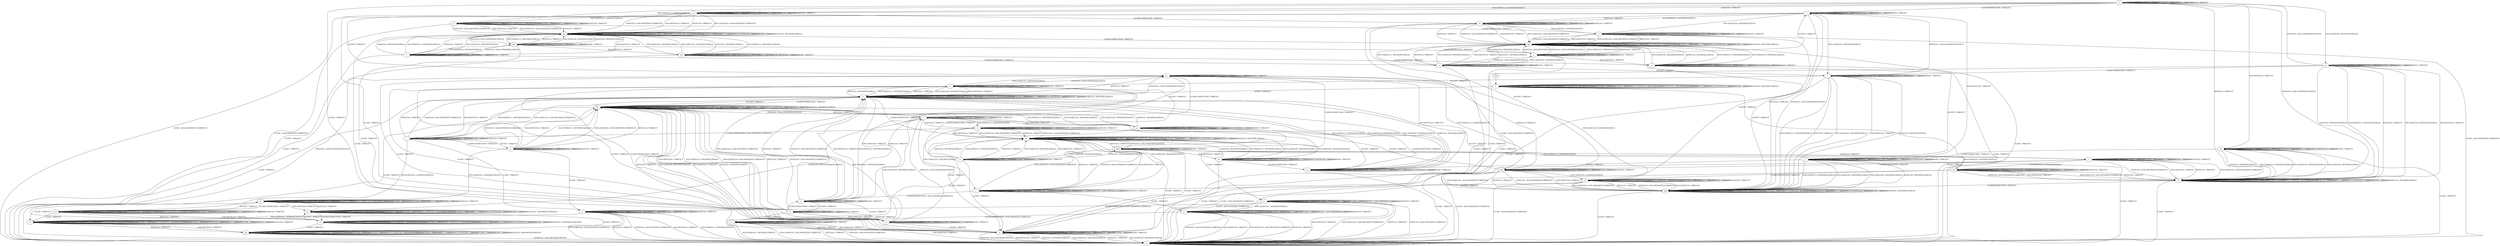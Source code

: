 digraph "" {
	graph ["Incoming time"=0.0003616809844970703,
		"Outgoing time"=0.041207075119018555,
		Output="{'States': 56, 'Transitions': 716, 'Filename': '../results/tcp_preset_100/TCP_FreeBSD_Server-TCP_FreeBSD_Server-4.dot'}",
		Reference="{'States': 56, 'Transitions': 716, 'Filename': '../subjects/tcp/TCP_FreeBSD_Server.dot'}",
		Solver=yices,
		Updated="{'States': 56, 'Transitions': 716, 'Filename': '../subjects/tcp/TCP_FreeBSD_Server.dot'}",
		"f-measure"=1.0,
		precision=1.0,
		recall=1.0
	];
	a -> a	[key=0,
		label="ACCEPT / TIMEOUT"];
	a -> a	[key=1,
		label="LISTEN / TIMEOUT"];
	a -> a	[key=2,
		label="SYN(V,V,0) / TIMEOUT"];
	a -> a	[key=3,
		label="RCV / TIMEOUT"];
	a -> a	[key=4,
		label="SEND / TIMEOUT"];
	a -> i	[key=0,
		label="CLOSECONNECTION / TIMEOUT"];
	a -> p	[key=0,
		label="CLOSE / TIMEOUT"];
	a -> ff	[key=0,
		label="RST(V,V,0) / TIMEOUT"];
	a -> ii	[key=0,
		label="FIN+ACK(V,V,0) / ACK(NEXT,NEXT,0)"];
	a -> jj	[key=0,
		label="ACK+PSH(V,V,1) / ACK(NEXT,NEXT,0)"];
	a -> jj	[key=1,
		label="ACK(V,V,0) / TIMEOUT"];
	a -> kk	[key=0,
		label="ACK+RST(V,V,0) / TIMEOUT"];
	a -> uu	[key=0,
		label="SYN+ACK(V,V,0) / RST(NEXT,ZERO,0)"];
	b -> b	[key=0,
		label="SYN+ACK(V,V,0) / RST(NEXT,ZERO,0)"];
	b -> b	[key=1,
		label="ACCEPT / TIMEOUT"];
	b -> b	[key=2,
		label="LISTEN / TIMEOUT"];
	b -> b	[key=3,
		label="RCV / TIMEOUT"];
	b -> b	[key=4,
		label="SEND / TIMEOUT"];
	b -> p	[key=0,
		label="CLOSE / TIMEOUT"];
	b -> y	[key=0,
		label="CLOSECONNECTION / TIMEOUT"];
	b -> aa	[key=0,
		label="ACK+PSH(V,V,1) / RST(NEXT,ZERO,0)"];
	b -> aa	[key=1,
		label="RST(V,V,0) / TIMEOUT"];
	b -> aa	[key=2,
		label="FIN+ACK(V,V,0) / RST(NEXT,ZERO,0)"];
	b -> aa	[key=3,
		label="ACK+RST(V,V,0) / TIMEOUT"];
	b -> aa	[key=4,
		label="ACK(V,V,0) / RST(NEXT,ZERO,0)"];
	b -> bbb	[key=0,
		label="SYN(V,V,0) / ACK+SYN(FRESH,NEXT,0)"];
	c -> c	[key=0,
		label="CLOSECONNECTION / TIMEOUT"];
	c -> c	[key=1,
		label="ACK+PSH(V,V,1) / RST(ZERO,ZERO,0)"];
	c -> c	[key=2,
		label="SYN+ACK(V,V,0) / RST(ZERO,ZERO,0)"];
	c -> c	[key=3,
		label="RST(V,V,0) / TIMEOUT"];
	c -> c	[key=4,
		label="FIN+ACK(V,V,0) / RST(ZERO,ZERO,0)"];
	c -> c	[key=5,
		label="LISTEN / TIMEOUT"];
	c -> c	[key=6,
		label="RCV / TIMEOUT"];
	c -> c	[key=7,
		label="ACK+RST(V,V,0) / TIMEOUT"];
	c -> c	[key=8,
		label="SEND / TIMEOUT"];
	c -> c	[key=9,
		label="ACK(V,V,0) / RST(ZERO,ZERO,0)"];
	c -> hh	[key=0,
		label="ACCEPT / TIMEOUT"];
	c -> vv	[key=0,
		label="CLOSE / TIMEOUT"];
	c -> yy	[key=0,
		label="SYN(V,V,0) / ACK+SYN(FRESH,NEXT,0)"];
	d -> d	[key=0,
		label="CLOSECONNECTION / TIMEOUT"];
	d -> d	[key=1,
		label="ACCEPT / TIMEOUT"];
	d -> d	[key=2,
		label="LISTEN / TIMEOUT"];
	d -> d	[key=3,
		label="RCV / TIMEOUT"];
	d -> d	[key=4,
		label="CLOSE / TIMEOUT"];
	d -> d	[key=5,
		label="SEND / TIMEOUT"];
	d -> d	[key=6,
		label="ACK(V,V,0) / TIMEOUT"];
	d -> rr	[key=0,
		label="FIN+ACK(V,V,0) / ACK(NEXT,NEXT,0)"];
	d -> vv	[key=0,
		label="ACK+PSH(V,V,1) / RST(NEXT,ZERO,0)"];
	d -> vv	[key=1,
		label="SYN+ACK(V,V,0) / ACK+RST(NEXT,CURRENT,0)"];
	d -> vv	[key=2,
		label="RST(V,V,0) / TIMEOUT"];
	d -> vv	[key=3,
		label="SYN(V,V,0) / ACK+RST(NEXT,CURRENT,0)"];
	d -> vv	[key=4,
		label="ACK+RST(V,V,0) / TIMEOUT"];
	e -> e	[key=0,
		label="CLOSECONNECTION / TIMEOUT"];
	e -> e	[key=1,
		label="ACCEPT / TIMEOUT"];
	e -> e	[key=2,
		label="LISTEN / TIMEOUT"];
	e -> e	[key=3,
		label="RCV / TIMEOUT"];
	e -> e	[key=4,
		label="CLOSE / TIMEOUT"];
	e -> e	[key=5,
		label="SEND / TIMEOUT"];
	e -> p	[key=0,
		label="FIN+ACK(V,V,0) / TIMEOUT"];
	e -> p	[key=1,
		label="ACK(V,V,0) / TIMEOUT"];
	e -> vv	[key=0,
		label="ACK+PSH(V,V,1) / RST(NEXT,ZERO,0)"];
	e -> vv	[key=1,
		label="SYN+ACK(V,V,0) / ACK+RST(NEXT,CURRENT,0)"];
	e -> vv	[key=2,
		label="RST(V,V,0) / TIMEOUT"];
	e -> vv	[key=3,
		label="SYN(V,V,0) / ACK+RST(NEXT,CURRENT,0)"];
	e -> vv	[key=4,
		label="ACK+RST(V,V,0) / TIMEOUT"];
	f -> f	[key=0,
		label="SYN+ACK(V,V,0) / RST(NEXT,ZERO,0)"];
	f -> f	[key=1,
		label="ACCEPT / TIMEOUT"];
	f -> f	[key=2,
		label="LISTEN / TIMEOUT"];
	f -> f	[key=3,
		label="RCV / TIMEOUT"];
	f -> f	[key=4,
		label="SEND / TIMEOUT"];
	f -> o	[key=0,
		label="CLOSECONNECTION / TIMEOUT"];
	f -> p	[key=0,
		label="CLOSE / TIMEOUT"];
	f -> gg	[key=0,
		label="ACK+PSH(V,V,1) / RST(NEXT,ZERO,0)"];
	f -> gg	[key=1,
		label="RST(V,V,0) / TIMEOUT"];
	f -> gg	[key=2,
		label="FIN+ACK(V,V,0) / RST(NEXT,ZERO,0)"];
	f -> gg	[key=3,
		label="ACK+RST(V,V,0) / TIMEOUT"];
	f -> gg	[key=4,
		label="ACK(V,V,0) / RST(NEXT,ZERO,0)"];
	f -> mm	[key=0,
		label="SYN(V,V,0) / ACK+SYN(FRESH,NEXT,0)"];
	g -> g	[key=0,
		label="ACK+PSH(V,V,1) / ACK(NEXT,CURRENT,0)"];
	g -> g	[key=1,
		label="SYN+ACK(V,V,0) / ACK(NEXT,CURRENT,0)"];
	g -> g	[key=2,
		label="ACCEPT / TIMEOUT"];
	g -> g	[key=3,
		label="FIN+ACK(V,V,0) / ACK(NEXT,CURRENT,0)"];
	g -> g	[key=4,
		label="LISTEN / TIMEOUT"];
	g -> g	[key=5,
		label="SYN(V,V,0) / TIMEOUT"];
	g -> g	[key=6,
		label="RCV / TIMEOUT"];
	g -> g	[key=7,
		label="SEND / TIMEOUT"];
	g -> g	[key=8,
		label="ACK(V,V,0) / TIMEOUT"];
	g -> nn	[key=0,
		label="RST(V,V,0) / TIMEOUT"];
	g -> nn	[key=1,
		label="ACK+RST(V,V,0) / TIMEOUT"];
	g -> rr	[key=0,
		label="CLOSE / TIMEOUT"];
	g -> ccc	[key=0,
		label="CLOSECONNECTION / TIMEOUT"];
	h -> h	[key=0,
		label="ACK+PSH(V,V,1) / ACK(NEXT,NEXT,0)"];
	h -> h	[key=1,
		label="ACCEPT / TIMEOUT"];
	h -> h	[key=2,
		label="LISTEN / TIMEOUT"];
	h -> h	[key=3,
		label="RCV / TIMEOUT"];
	h -> h	[key=4,
		label="SEND / ACK+PSH(NEXT,CURRENT,1)"];
	h -> h	[key=5,
		label="ACK(V,V,0) / TIMEOUT"];
	h -> m	[key=0,
		label="CLOSE / TIMEOUT"];
	h -> r	[key=0,
		label="CLOSECONNECTION / ACK+FIN(NEXT,CURRENT,0)"];
	h -> x	[key=0,
		label="FIN+ACK(V,V,0) / ACK(NEXT,NEXT,0)"];
	h -> aa	[key=0,
		label="SYN+ACK(V,V,0) / ACK+RST(NEXT,CURRENT,0)"];
	h -> aa	[key=1,
		label="RST(V,V,0) / TIMEOUT"];
	h -> aa	[key=2,
		label="SYN(V,V,0) / ACK+RST(NEXT,CURRENT,0)"];
	h -> aa	[key=3,
		label="ACK+RST(V,V,0) / TIMEOUT"];
	i -> i	[key=0,
		label="CLOSECONNECTION / TIMEOUT"];
	i -> i	[key=1,
		label="LISTEN / TIMEOUT"];
	i -> i	[key=2,
		label="SYN(V,V,0) / TIMEOUT"];
	i -> i	[key=3,
		label="RCV / TIMEOUT"];
	i -> i	[key=4,
		label="SEND / TIMEOUT"];
	i -> j	[key=0,
		label="ACK+RST(V,V,0) / TIMEOUT"];
	i -> k	[key=0,
		label="FIN+ACK(V,V,0) / ACK(NEXT,NEXT,0)"];
	i -> l	[key=0,
		label="SYN+ACK(V,V,0) / RST(NEXT,ZERO,0)"];
	i -> p	[key=0,
		label="CLOSE / TIMEOUT"];
	i -> oo	[key=0,
		label="ACK+PSH(V,V,1) / ACK(NEXT,NEXT,0)"];
	i -> oo	[key=1,
		label="ACK(V,V,0) / TIMEOUT"];
	i -> yy	[key=0,
		label="ACCEPT / TIMEOUT"];
	i -> aaa	[key=0,
		label="RST(V,V,0) / TIMEOUT"];
	j -> j	[key=0,
		label="CLOSECONNECTION / TIMEOUT"];
	j -> j	[key=1,
		label="RST(V,V,0) / TIMEOUT"];
	j -> j	[key=2,
		label="LISTEN / TIMEOUT"];
	j -> j	[key=3,
		label="SYN(V,V,0) / TIMEOUT"];
	j -> j	[key=4,
		label="RCV / TIMEOUT"];
	j -> j	[key=5,
		label="ACK+RST(V,V,0) / TIMEOUT"];
	j -> j	[key=6,
		label="SEND / TIMEOUT"];
	j -> q	[key=0,
		label="ACCEPT / TIMEOUT"];
	j -> vv	[key=0,
		label="CLOSE / TIMEOUT"];
	j -> aaa	[key=0,
		label="ACK+PSH(V,V,1) / RST(ZERO,ZERO,0)"];
	j -> aaa	[key=1,
		label="SYN+ACK(V,V,0) / RST(ZERO,ZERO,0)"];
	j -> aaa	[key=2,
		label="FIN+ACK(V,V,0) / RST(ZERO,ZERO,0)"];
	j -> aaa	[key=3,
		label="ACK(V,V,0) / RST(ZERO,ZERO,0)"];
	k -> k	[key=0,
		label="CLOSECONNECTION / TIMEOUT"];
	k -> k	[key=1,
		label="ACK+PSH(V,V,1) / ACK(NEXT,NEXT,0)"];
	k -> k	[key=2,
		label="FIN+ACK(V,V,0) / ACK(NEXT,NEXT,0)"];
	k -> k	[key=3,
		label="LISTEN / TIMEOUT"];
	k -> k	[key=4,
		label="RCV / TIMEOUT"];
	k -> k	[key=5,
		label="SEND / TIMEOUT"];
	k -> k	[key=6,
		label="ACK(V,V,0) / TIMEOUT"];
	k -> qq	[key=0,
		label="SYN+ACK(V,V,0) / ACK+RST(NEXT,CURRENT,0)"];
	k -> qq	[key=1,
		label="RST(V,V,0) / TIMEOUT"];
	k -> qq	[key=2,
		label="SYN(V,V,0) / ACK+RST(NEXT,CURRENT,0)"];
	k -> qq	[key=3,
		label="ACK+RST(V,V,0) / TIMEOUT"];
	k -> tt	[key=0,
		label="ACCEPT / TIMEOUT"];
	k -> vv	[key=0,
		label="CLOSE / ACK+RST(NEXT,CURRENT,0)"];
	l -> i	[key=0,
		label="SYN(V,V,0) / ACK+SYN(FRESH,NEXT,0)"];
	l -> l	[key=0,
		label="CLOSECONNECTION / TIMEOUT"];
	l -> l	[key=1,
		label="SYN+ACK(V,V,0) / RST(NEXT,ZERO,0)"];
	l -> l	[key=2,
		label="LISTEN / TIMEOUT"];
	l -> l	[key=3,
		label="RCV / TIMEOUT"];
	l -> l	[key=4,
		label="SEND / TIMEOUT"];
	l -> p	[key=0,
		label="CLOSE / TIMEOUT"];
	l -> y	[key=0,
		label="ACCEPT / TIMEOUT"];
	l -> aaa	[key=0,
		label="ACK+PSH(V,V,1) / RST(NEXT,ZERO,0)"];
	l -> aaa	[key=1,
		label="RST(V,V,0) / TIMEOUT"];
	l -> aaa	[key=2,
		label="FIN+ACK(V,V,0) / RST(NEXT,ZERO,0)"];
	l -> aaa	[key=3,
		label="ACK+RST(V,V,0) / TIMEOUT"];
	l -> aaa	[key=4,
		label="ACK(V,V,0) / RST(NEXT,ZERO,0)"];
	m -> d	[key=0,
		label="CLOSECONNECTION / ACK+FIN(NEXT,CURRENT,0)"];
	m -> m	[key=0,
		label="ACK+PSH(V,V,1) / ACK(NEXT,NEXT,0)"];
	m -> m	[key=1,
		label="ACCEPT / TIMEOUT"];
	m -> m	[key=2,
		label="LISTEN / TIMEOUT"];
	m -> m	[key=3,
		label="RCV / TIMEOUT"];
	m -> m	[key=4,
		label="CLOSE / TIMEOUT"];
	m -> m	[key=5,
		label="SEND / ACK+PSH(NEXT,CURRENT,1)"];
	m -> m	[key=6,
		label="ACK(V,V,0) / TIMEOUT"];
	m -> w	[key=0,
		label="FIN+ACK(V,V,0) / ACK(NEXT,NEXT,0)"];
	m -> vv	[key=0,
		label="SYN+ACK(V,V,0) / ACK+RST(NEXT,CURRENT,0)"];
	m -> vv	[key=1,
		label="RST(V,V,0) / TIMEOUT"];
	m -> vv	[key=2,
		label="SYN(V,V,0) / ACK+RST(NEXT,CURRENT,0)"];
	m -> vv	[key=3,
		label="ACK+RST(V,V,0) / TIMEOUT"];
	n -> c	[key=0,
		label="ACK+PSH(V,V,1) / RST(NEXT,ZERO,0)"];
	n -> c	[key=1,
		label="SYN+ACK(V,V,0) / ACK+RST(NEXT,CURRENT,0)"];
	n -> c	[key=2,
		label="RST(V,V,0) / TIMEOUT"];
	n -> c	[key=3,
		label="SYN(V,V,0) / ACK+RST(NEXT,CURRENT,0)"];
	n -> c	[key=4,
		label="ACK+RST(V,V,0) / TIMEOUT"];
	n -> e	[key=0,
		label="CLOSE / TIMEOUT"];
	n -> n	[key=0,
		label="CLOSECONNECTION / TIMEOUT"];
	n -> n	[key=1,
		label="LISTEN / TIMEOUT"];
	n -> n	[key=2,
		label="RCV / TIMEOUT"];
	n -> n	[key=3,
		label="SEND / TIMEOUT"];
	n -> y	[key=0,
		label="FIN+ACK(V,V,0) / TIMEOUT"];
	n -> y	[key=1,
		label="ACK(V,V,0) / TIMEOUT"];
	n -> xx	[key=0,
		label="ACCEPT / TIMEOUT"];
	o -> l	[key=0,
		label="ACCEPT / TIMEOUT"];
	o -> o	[key=0,
		label="CLOSECONNECTION / TIMEOUT"];
	o -> o	[key=1,
		label="SYN+ACK(V,V,0) / RST(NEXT,ZERO,0)"];
	o -> o	[key=2,
		label="LISTEN / TIMEOUT"];
	o -> o	[key=3,
		label="RCV / TIMEOUT"];
	o -> o	[key=4,
		label="SEND / TIMEOUT"];
	o -> p	[key=0,
		label="CLOSE / TIMEOUT"];
	o -> s	[key=0,
		label="SYN(V,V,0) / ACK+SYN(FRESH,NEXT,0)"];
	o -> qq	[key=0,
		label="ACK+PSH(V,V,1) / RST(NEXT,ZERO,0)"];
	o -> qq	[key=1,
		label="RST(V,V,0) / TIMEOUT"];
	o -> qq	[key=2,
		label="FIN+ACK(V,V,0) / RST(NEXT,ZERO,0)"];
	o -> qq	[key=3,
		label="ACK+RST(V,V,0) / TIMEOUT"];
	o -> qq	[key=4,
		label="ACK(V,V,0) / RST(NEXT,ZERO,0)"];
	p -> p	[key=0,
		label="CLOSECONNECTION / TIMEOUT"];
	p -> p	[key=1,
		label="SYN+ACK(V,V,0) / RST(NEXT,ZERO,0)"];
	p -> p	[key=2,
		label="ACCEPT / TIMEOUT"];
	p -> p	[key=3,
		label="LISTEN / TIMEOUT"];
	p -> p	[key=4,
		label="RCV / TIMEOUT"];
	p -> p	[key=5,
		label="CLOSE / TIMEOUT"];
	p -> p	[key=6,
		label="SEND / TIMEOUT"];
	p -> vv	[key=0,
		label="ACK+PSH(V,V,1) / RST(NEXT,ZERO,0)"];
	p -> vv	[key=1,
		label="RST(V,V,0) / TIMEOUT"];
	p -> vv	[key=2,
		label="FIN+ACK(V,V,0) / RST(NEXT,ZERO,0)"];
	p -> vv	[key=3,
		label="SYN(V,V,0) / ACK+RST(ZERO,NEXT,0)"];
	p -> vv	[key=4,
		label="ACK+RST(V,V,0) / TIMEOUT"];
	p -> vv	[key=5,
		label="ACK(V,V,0) / RST(NEXT,ZERO,0)"];
	q -> c	[key=0,
		label="ACK+PSH(V,V,1) / RST(ZERO,ZERO,0)"];
	q -> c	[key=1,
		label="SYN+ACK(V,V,0) / RST(ZERO,ZERO,0)"];
	q -> c	[key=2,
		label="FIN+ACK(V,V,0) / RST(ZERO,ZERO,0)"];
	q -> c	[key=3,
		label="ACK(V,V,0) / RST(ZERO,ZERO,0)"];
	q -> q	[key=0,
		label="CLOSECONNECTION / TIMEOUT"];
	q -> q	[key=1,
		label="RST(V,V,0) / TIMEOUT"];
	q -> q	[key=2,
		label="LISTEN / TIMEOUT"];
	q -> q	[key=3,
		label="SYN(V,V,0) / TIMEOUT"];
	q -> q	[key=4,
		label="RCV / TIMEOUT"];
	q -> q	[key=5,
		label="ACK+RST(V,V,0) / TIMEOUT"];
	q -> q	[key=6,
		label="SEND / TIMEOUT"];
	q -> vv	[key=0,
		label="CLOSE / TIMEOUT"];
	q -> zz	[key=0,
		label="ACCEPT / TIMEOUT"];
	r -> c	[key=0,
		label="ACK+PSH(V,V,1) / RST(NEXT,ZERO,0)"];
	r -> c	[key=1,
		label="SYN+ACK(V,V,0) / ACK+RST(NEXT,CURRENT,0)"];
	r -> c	[key=2,
		label="RST(V,V,0) / TIMEOUT"];
	r -> c	[key=3,
		label="SYN(V,V,0) / ACK+RST(NEXT,CURRENT,0)"];
	r -> c	[key=4,
		label="ACK+RST(V,V,0) / TIMEOUT"];
	r -> d	[key=0,
		label="CLOSE / TIMEOUT"];
	r -> r	[key=0,
		label="CLOSECONNECTION / TIMEOUT"];
	r -> r	[key=1,
		label="LISTEN / TIMEOUT"];
	r -> r	[key=2,
		label="RCV / TIMEOUT"];
	r -> r	[key=3,
		label="SEND / TIMEOUT"];
	r -> r	[key=4,
		label="ACK(V,V,0) / TIMEOUT"];
	r -> ss	[key=0,
		label="ACCEPT / TIMEOUT"];
	r -> ccc	[key=0,
		label="FIN+ACK(V,V,0) / ACK(NEXT,NEXT,0)"];
	s -> i	[key=0,
		label="ACCEPT / TIMEOUT"];
	s -> o	[key=0,
		label="SYN+ACK(V,V,0) / RST(NEXT,ZERO,0)"];
	s -> p	[key=0,
		label="CLOSE / TIMEOUT"];
	s -> s	[key=0,
		label="CLOSECONNECTION / TIMEOUT"];
	s -> s	[key=1,
		label="LISTEN / TIMEOUT"];
	s -> s	[key=2,
		label="SYN(V,V,0) / TIMEOUT"];
	s -> s	[key=3,
		label="RCV / TIMEOUT"];
	s -> s	[key=4,
		label="SEND / TIMEOUT"];
	s -> u	[key=0,
		label="ACK+RST(V,V,0) / TIMEOUT"];
	s -> qq	[key=0,
		label="ACK+PSH(V,V,1) / RST(NEXT,ZERO,0)"];
	s -> qq	[key=1,
		label="RST(V,V,0) / TIMEOUT"];
	s -> qq	[key=2,
		label="FIN+ACK(V,V,0) / RST(NEXT,ZERO,0)"];
	s -> qq	[key=3,
		label="ACK(V,V,0) / RST(NEXT,ZERO,0)"];
	t -> c	[key=0,
		label="LISTEN / TIMEOUT"];
	t -> t	[key=0,
		label="CLOSECONNECTION / TIMEOUT"];
	t -> t	[key=1,
		label="ACK+PSH(V,V,1) / RST(ZERO,ZERO,0)"];
	t -> t	[key=2,
		label="SYN+ACK(V,V,0) / RST(ZERO,ZERO,0)"];
	t -> t	[key=3,
		label="RST(V,V,0) / TIMEOUT"];
	t -> t	[key=4,
		label="ACCEPT / TIMEOUT"];
	t -> t	[key=5,
		label="FIN+ACK(V,V,0) / RST(ZERO,ZERO,0)"];
	t -> t	[key=6,
		label="SYN(V,V,0) / ACK+RST(ZERO,NEXT,0)"];
	t -> t	[key=7,
		label="RCV / TIMEOUT"];
	t -> t	[key=8,
		label="ACK+RST(V,V,0) / TIMEOUT"];
	t -> t	[key=9,
		label="SEND / TIMEOUT"];
	t -> t	[key=10,
		label="ACK(V,V,0) / RST(ZERO,ZERO,0)"];
	t -> vv	[key=0,
		label="CLOSE / TIMEOUT"];
	u -> j	[key=0,
		label="ACCEPT / TIMEOUT"];
	u -> u	[key=0,
		label="CLOSECONNECTION / TIMEOUT"];
	u -> u	[key=1,
		label="RST(V,V,0) / TIMEOUT"];
	u -> u	[key=2,
		label="LISTEN / TIMEOUT"];
	u -> u	[key=3,
		label="SYN(V,V,0) / TIMEOUT"];
	u -> u	[key=4,
		label="RCV / TIMEOUT"];
	u -> u	[key=5,
		label="ACK+RST(V,V,0) / TIMEOUT"];
	u -> u	[key=6,
		label="SEND / TIMEOUT"];
	u -> qq	[key=0,
		label="ACK+PSH(V,V,1) / RST(ZERO,ZERO,0)"];
	u -> qq	[key=1,
		label="SYN+ACK(V,V,0) / RST(ZERO,ZERO,0)"];
	u -> qq	[key=2,
		label="FIN+ACK(V,V,0) / RST(ZERO,ZERO,0)"];
	u -> qq	[key=3,
		label="ACK(V,V,0) / RST(ZERO,ZERO,0)"];
	u -> vv	[key=0,
		label="CLOSE / TIMEOUT"];
	v -> v	[key=0,
		label="ACK+PSH(V,V,1) / ACK(NEXT,NEXT,0)"];
	v -> v	[key=1,
		label="ACCEPT / TIMEOUT"];
	v -> v	[key=2,
		label="LISTEN / TIMEOUT"];
	v -> v	[key=3,
		label="RCV / TIMEOUT"];
	v -> v	[key=4,
		label="SEND / TIMEOUT"];
	v -> v	[key=5,
		label="ACK(V,V,0) / TIMEOUT"];
	v -> bb	[key=0,
		label="CLOSECONNECTION / TIMEOUT"];
	v -> dd	[key=0,
		label="FIN+ACK(V,V,0) / ACK(NEXT,NEXT,0)"];
	v -> ff	[key=0,
		label="SYN+ACK(V,V,0) / ACK+RST(NEXT,CURRENT,0)"];
	v -> ff	[key=1,
		label="RST(V,V,0) / TIMEOUT"];
	v -> ff	[key=2,
		label="SYN(V,V,0) / ACK+RST(NEXT,CURRENT,0)"];
	v -> ff	[key=3,
		label="ACK+RST(V,V,0) / TIMEOUT"];
	v -> vv	[key=0,
		label="CLOSE / ACK+RST(NEXT,CURRENT,0)"];
	w -> e	[key=0,
		label="CLOSECONNECTION / ACK+FIN(NEXT,CURRENT,0)"];
	w -> w	[key=0,
		label="ACK+PSH(V,V,1) / ACK(NEXT,NEXT,0)"];
	w -> w	[key=1,
		label="ACCEPT / TIMEOUT"];
	w -> w	[key=2,
		label="FIN+ACK(V,V,0) / ACK(NEXT,NEXT,0)"];
	w -> w	[key=3,
		label="LISTEN / TIMEOUT"];
	w -> w	[key=4,
		label="RCV / TIMEOUT"];
	w -> w	[key=5,
		label="CLOSE / TIMEOUT"];
	w -> w	[key=6,
		label="SEND / ACK+PSH(NEXT,CURRENT,1)"];
	w -> w	[key=7,
		label="ACK(V,V,0) / TIMEOUT"];
	w -> vv	[key=0,
		label="SYN+ACK(V,V,0) / ACK+RST(NEXT,CURRENT,0)"];
	w -> vv	[key=1,
		label="RST(V,V,0) / TIMEOUT"];
	w -> vv	[key=2,
		label="SYN(V,V,0) / ACK+RST(NEXT,CURRENT,0)"];
	w -> vv	[key=3,
		label="ACK+RST(V,V,0) / TIMEOUT"];
	x -> n	[key=0,
		label="CLOSECONNECTION / ACK+FIN(NEXT,CURRENT,0)"];
	x -> w	[key=0,
		label="CLOSE / TIMEOUT"];
	x -> x	[key=0,
		label="ACK+PSH(V,V,1) / ACK(NEXT,NEXT,0)"];
	x -> x	[key=1,
		label="ACCEPT / TIMEOUT"];
	x -> x	[key=2,
		label="FIN+ACK(V,V,0) / ACK(NEXT,NEXT,0)"];
	x -> x	[key=3,
		label="LISTEN / TIMEOUT"];
	x -> x	[key=4,
		label="RCV / TIMEOUT"];
	x -> x	[key=5,
		label="SEND / ACK+PSH(NEXT,CURRENT,1)"];
	x -> x	[key=6,
		label="ACK(V,V,0) / TIMEOUT"];
	x -> aa	[key=0,
		label="SYN+ACK(V,V,0) / ACK+RST(NEXT,CURRENT,0)"];
	x -> aa	[key=1,
		label="RST(V,V,0) / TIMEOUT"];
	x -> aa	[key=2,
		label="SYN(V,V,0) / ACK+RST(NEXT,CURRENT,0)"];
	x -> aa	[key=3,
		label="ACK+RST(V,V,0) / TIMEOUT"];
	y -> c	[key=0,
		label="ACK+PSH(V,V,1) / RST(NEXT,ZERO,0)"];
	y -> c	[key=1,
		label="RST(V,V,0) / TIMEOUT"];
	y -> c	[key=2,
		label="FIN+ACK(V,V,0) / RST(NEXT,ZERO,0)"];
	y -> c	[key=3,
		label="ACK+RST(V,V,0) / TIMEOUT"];
	y -> c	[key=4,
		label="ACK(V,V,0) / RST(NEXT,ZERO,0)"];
	y -> p	[key=0,
		label="CLOSE / TIMEOUT"];
	y -> y	[key=0,
		label="CLOSECONNECTION / TIMEOUT"];
	y -> y	[key=1,
		label="SYN+ACK(V,V,0) / RST(NEXT,ZERO,0)"];
	y -> y	[key=2,
		label="LISTEN / TIMEOUT"];
	y -> y	[key=3,
		label="RCV / TIMEOUT"];
	y -> y	[key=4,
		label="SEND / TIMEOUT"];
	y -> cc	[key=0,
		label="ACCEPT / TIMEOUT"];
	y -> yy	[key=0,
		label="SYN(V,V,0) / ACK+SYN(FRESH,NEXT,0)"];
	z -> h	[key=0,
		label="ACK+PSH(V,V,1) / ACK(NEXT,NEXT,0)"];
	z -> h	[key=1,
		label="ACK(V,V,0) / TIMEOUT"];
	z -> p	[key=0,
		label="CLOSE / TIMEOUT"];
	z -> x	[key=0,
		label="FIN+ACK(V,V,0) / ACK(NEXT,NEXT,0)"];
	z -> z	[key=0,
		label="ACCEPT / TIMEOUT"];
	z -> z	[key=1,
		label="LISTEN / TIMEOUT"];
	z -> z	[key=2,
		label="SYN(V,V,0) / TIMEOUT"];
	z -> z	[key=3,
		label="RCV / TIMEOUT"];
	z -> z	[key=4,
		label="SEND / TIMEOUT"];
	z -> cc	[key=0,
		label="SYN+ACK(V,V,0) / RST(NEXT,ZERO,0)"];
	z -> hh	[key=0,
		label="RST(V,V,0) / TIMEOUT"];
	z -> yy	[key=0,
		label="CLOSECONNECTION / TIMEOUT"];
	z -> zz	[key=0,
		label="ACK+RST(V,V,0) / TIMEOUT"];
	aa -> c	[key=0,
		label="CLOSECONNECTION / TIMEOUT"];
	aa -> aa	[key=0,
		label="ACK+PSH(V,V,1) / RST(ZERO,ZERO,0)"];
	aa -> aa	[key=1,
		label="SYN+ACK(V,V,0) / RST(ZERO,ZERO,0)"];
	aa -> aa	[key=2,
		label="RST(V,V,0) / TIMEOUT"];
	aa -> aa	[key=3,
		label="ACCEPT / TIMEOUT"];
	aa -> aa	[key=4,
		label="FIN+ACK(V,V,0) / RST(ZERO,ZERO,0)"];
	aa -> aa	[key=5,
		label="LISTEN / TIMEOUT"];
	aa -> aa	[key=6,
		label="RCV / TIMEOUT"];
	aa -> aa	[key=7,
		label="ACK+RST(V,V,0) / TIMEOUT"];
	aa -> aa	[key=8,
		label="SEND / TIMEOUT"];
	aa -> aa	[key=9,
		label="ACK(V,V,0) / RST(ZERO,ZERO,0)"];
	aa -> vv	[key=0,
		label="CLOSE / TIMEOUT"];
	aa -> bbb	[key=0,
		label="SYN(V,V,0) / ACK+SYN(FRESH,NEXT,0)"];
	bb -> h	[key=0,
		label="ACCEPT / TIMEOUT"];
	bb -> bb	[key=0,
		label="CLOSECONNECTION / TIMEOUT"];
	bb -> bb	[key=1,
		label="ACK+PSH(V,V,1) / ACK(NEXT,NEXT,0)"];
	bb -> bb	[key=2,
		label="LISTEN / TIMEOUT"];
	bb -> bb	[key=3,
		label="RCV / TIMEOUT"];
	bb -> bb	[key=4,
		label="SEND / TIMEOUT"];
	bb -> bb	[key=5,
		label="ACK(V,V,0) / TIMEOUT"];
	bb -> tt	[key=0,
		label="FIN+ACK(V,V,0) / ACK(NEXT,NEXT,0)"];
	bb -> vv	[key=0,
		label="CLOSE / ACK+RST(NEXT,CURRENT,0)"];
	bb -> aaa	[key=0,
		label="SYN+ACK(V,V,0) / ACK+RST(NEXT,CURRENT,0)"];
	bb -> aaa	[key=1,
		label="RST(V,V,0) / TIMEOUT"];
	bb -> aaa	[key=2,
		label="SYN(V,V,0) / ACK+RST(NEXT,CURRENT,0)"];
	bb -> aaa	[key=3,
		label="ACK+RST(V,V,0) / TIMEOUT"];
	cc -> p	[key=0,
		label="CLOSE / TIMEOUT"];
	cc -> y	[key=0,
		label="CLOSECONNECTION / TIMEOUT"];
	cc -> z	[key=0,
		label="SYN(V,V,0) / ACK+SYN(FRESH,NEXT,0)"];
	cc -> cc	[key=0,
		label="SYN+ACK(V,V,0) / RST(NEXT,ZERO,0)"];
	cc -> cc	[key=1,
		label="ACCEPT / TIMEOUT"];
	cc -> cc	[key=2,
		label="LISTEN / TIMEOUT"];
	cc -> cc	[key=3,
		label="RCV / TIMEOUT"];
	cc -> cc	[key=4,
		label="SEND / TIMEOUT"];
	cc -> hh	[key=0,
		label="ACK+PSH(V,V,1) / RST(NEXT,ZERO,0)"];
	cc -> hh	[key=1,
		label="RST(V,V,0) / TIMEOUT"];
	cc -> hh	[key=2,
		label="FIN+ACK(V,V,0) / RST(NEXT,ZERO,0)"];
	cc -> hh	[key=3,
		label="ACK+RST(V,V,0) / TIMEOUT"];
	cc -> hh	[key=4,
		label="ACK(V,V,0) / RST(NEXT,ZERO,0)"];
	dd -> dd	[key=0,
		label="ACK+PSH(V,V,1) / ACK(NEXT,NEXT,0)"];
	dd -> dd	[key=1,
		label="ACCEPT / TIMEOUT"];
	dd -> dd	[key=2,
		label="FIN+ACK(V,V,0) / ACK(NEXT,NEXT,0)"];
	dd -> dd	[key=3,
		label="LISTEN / TIMEOUT"];
	dd -> dd	[key=4,
		label="RCV / TIMEOUT"];
	dd -> dd	[key=5,
		label="SEND / TIMEOUT"];
	dd -> dd	[key=6,
		label="ACK(V,V,0) / TIMEOUT"];
	dd -> ff	[key=0,
		label="SYN+ACK(V,V,0) / ACK+RST(NEXT,CURRENT,0)"];
	dd -> ff	[key=1,
		label="RST(V,V,0) / TIMEOUT"];
	dd -> ff	[key=2,
		label="SYN(V,V,0) / ACK+RST(NEXT,CURRENT,0)"];
	dd -> ff	[key=3,
		label="ACK+RST(V,V,0) / TIMEOUT"];
	dd -> tt	[key=0,
		label="CLOSECONNECTION / TIMEOUT"];
	dd -> vv	[key=0,
		label="CLOSE / ACK+RST(NEXT,CURRENT,0)"];
	ee -> q	[key=0,
		label="CLOSECONNECTION / TIMEOUT"];
	ee -> aa	[key=0,
		label="ACK+PSH(V,V,1) / RST(ZERO,ZERO,0)"];
	ee -> aa	[key=1,
		label="SYN+ACK(V,V,0) / RST(ZERO,ZERO,0)"];
	ee -> aa	[key=2,
		label="FIN+ACK(V,V,0) / RST(ZERO,ZERO,0)"];
	ee -> aa	[key=3,
		label="ACK(V,V,0) / RST(ZERO,ZERO,0)"];
	ee -> ee	[key=0,
		label="RST(V,V,0) / TIMEOUT"];
	ee -> ee	[key=1,
		label="ACCEPT / TIMEOUT"];
	ee -> ee	[key=2,
		label="LISTEN / TIMEOUT"];
	ee -> ee	[key=3,
		label="SYN(V,V,0) / TIMEOUT"];
	ee -> ee	[key=4,
		label="RCV / TIMEOUT"];
	ee -> ee	[key=5,
		label="ACK+RST(V,V,0) / TIMEOUT"];
	ee -> ee	[key=6,
		label="SEND / TIMEOUT"];
	ee -> vv	[key=0,
		label="CLOSE / TIMEOUT"];
	ff -> a	[key=0,
		label="SYN(V,V,0) / ACK+SYN(FRESH,NEXT,0)"];
	ff -> ff	[key=0,
		label="ACK+PSH(V,V,1) / RST(ZERO,ZERO,0)"];
	ff -> ff	[key=1,
		label="SYN+ACK(V,V,0) / RST(ZERO,ZERO,0)"];
	ff -> ff	[key=2,
		label="RST(V,V,0) / TIMEOUT"];
	ff -> ff	[key=3,
		label="ACCEPT / TIMEOUT"];
	ff -> ff	[key=4,
		label="FIN+ACK(V,V,0) / RST(ZERO,ZERO,0)"];
	ff -> ff	[key=5,
		label="LISTEN / TIMEOUT"];
	ff -> ff	[key=6,
		label="RCV / TIMEOUT"];
	ff -> ff	[key=7,
		label="ACK+RST(V,V,0) / TIMEOUT"];
	ff -> ff	[key=8,
		label="SEND / TIMEOUT"];
	ff -> ff	[key=9,
		label="ACK(V,V,0) / RST(ZERO,ZERO,0)"];
	ff -> vv	[key=0,
		label="CLOSE / TIMEOUT"];
	ff -> aaa	[key=0,
		label="CLOSECONNECTION / TIMEOUT"];
	gg -> gg	[key=0,
		label="ACK+PSH(V,V,1) / RST(ZERO,ZERO,0)"];
	gg -> gg	[key=1,
		label="SYN+ACK(V,V,0) / RST(ZERO,ZERO,0)"];
	gg -> gg	[key=2,
		label="RST(V,V,0) / TIMEOUT"];
	gg -> gg	[key=3,
		label="ACCEPT / TIMEOUT"];
	gg -> gg	[key=4,
		label="FIN+ACK(V,V,0) / RST(ZERO,ZERO,0)"];
	gg -> gg	[key=5,
		label="LISTEN / TIMEOUT"];
	gg -> gg	[key=6,
		label="RCV / TIMEOUT"];
	gg -> gg	[key=7,
		label="ACK+RST(V,V,0) / TIMEOUT"];
	gg -> gg	[key=8,
		label="SEND / TIMEOUT"];
	gg -> gg	[key=9,
		label="ACK(V,V,0) / RST(ZERO,ZERO,0)"];
	gg -> mm	[key=0,
		label="SYN(V,V,0) / ACK+SYN(FRESH,NEXT,0)"];
	gg -> qq	[key=0,
		label="CLOSECONNECTION / TIMEOUT"];
	gg -> vv	[key=0,
		label="CLOSE / TIMEOUT"];
	hh -> c	[key=0,
		label="CLOSECONNECTION / TIMEOUT"];
	hh -> z	[key=0,
		label="SYN(V,V,0) / ACK+SYN(FRESH,NEXT,0)"];
	hh -> hh	[key=0,
		label="ACK+PSH(V,V,1) / RST(ZERO,ZERO,0)"];
	hh -> hh	[key=1,
		label="SYN+ACK(V,V,0) / RST(ZERO,ZERO,0)"];
	hh -> hh	[key=2,
		label="RST(V,V,0) / TIMEOUT"];
	hh -> hh	[key=3,
		label="ACCEPT / TIMEOUT"];
	hh -> hh	[key=4,
		label="FIN+ACK(V,V,0) / RST(ZERO,ZERO,0)"];
	hh -> hh	[key=5,
		label="LISTEN / TIMEOUT"];
	hh -> hh	[key=6,
		label="RCV / TIMEOUT"];
	hh -> hh	[key=7,
		label="ACK+RST(V,V,0) / TIMEOUT"];
	hh -> hh	[key=8,
		label="SEND / TIMEOUT"];
	hh -> hh	[key=9,
		label="ACK(V,V,0) / RST(ZERO,ZERO,0)"];
	hh -> vv	[key=0,
		label="CLOSE / TIMEOUT"];
	ii -> k	[key=0,
		label="CLOSECONNECTION / TIMEOUT"];
	ii -> gg	[key=0,
		label="SYN+ACK(V,V,0) / ACK+RST(NEXT,CURRENT,0)"];
	ii -> gg	[key=1,
		label="RST(V,V,0) / TIMEOUT"];
	ii -> gg	[key=2,
		label="SYN(V,V,0) / ACK+RST(NEXT,CURRENT,0)"];
	ii -> gg	[key=3,
		label="ACK+RST(V,V,0) / TIMEOUT"];
	ii -> ii	[key=0,
		label="ACK+PSH(V,V,1) / ACK(NEXT,NEXT,0)"];
	ii -> ii	[key=1,
		label="ACCEPT / TIMEOUT"];
	ii -> ii	[key=2,
		label="FIN+ACK(V,V,0) / ACK(NEXT,NEXT,0)"];
	ii -> ii	[key=3,
		label="LISTEN / TIMEOUT"];
	ii -> ii	[key=4,
		label="RCV / TIMEOUT"];
	ii -> ii	[key=5,
		label="SEND / TIMEOUT"];
	ii -> ii	[key=6,
		label="ACK(V,V,0) / TIMEOUT"];
	ii -> vv	[key=0,
		label="CLOSE / ACK+RST(NEXT,CURRENT,0)"];
	jj -> gg	[key=0,
		label="SYN+ACK(V,V,0) / ACK+RST(NEXT,CURRENT,0)"];
	jj -> gg	[key=1,
		label="RST(V,V,0) / TIMEOUT"];
	jj -> gg	[key=2,
		label="SYN(V,V,0) / ACK+RST(NEXT,CURRENT,0)"];
	jj -> gg	[key=3,
		label="ACK+RST(V,V,0) / TIMEOUT"];
	jj -> ii	[key=0,
		label="FIN+ACK(V,V,0) / ACK(NEXT,NEXT,0)"];
	jj -> jj	[key=0,
		label="ACK+PSH(V,V,1) / ACK(NEXT,NEXT,0)"];
	jj -> jj	[key=1,
		label="ACCEPT / TIMEOUT"];
	jj -> jj	[key=2,
		label="LISTEN / TIMEOUT"];
	jj -> jj	[key=3,
		label="RCV / TIMEOUT"];
	jj -> jj	[key=4,
		label="SEND / TIMEOUT"];
	jj -> jj	[key=5,
		label="ACK(V,V,0) / TIMEOUT"];
	jj -> oo	[key=0,
		label="CLOSECONNECTION / TIMEOUT"];
	jj -> vv	[key=0,
		label="CLOSE / ACK+RST(NEXT,CURRENT,0)"];
	kk -> j	[key=0,
		label="CLOSECONNECTION / TIMEOUT"];
	kk -> ff	[key=0,
		label="ACK+PSH(V,V,1) / RST(ZERO,ZERO,0)"];
	kk -> ff	[key=1,
		label="SYN+ACK(V,V,0) / RST(ZERO,ZERO,0)"];
	kk -> ff	[key=2,
		label="FIN+ACK(V,V,0) / RST(ZERO,ZERO,0)"];
	kk -> ff	[key=3,
		label="ACK(V,V,0) / RST(ZERO,ZERO,0)"];
	kk -> kk	[key=0,
		label="RST(V,V,0) / TIMEOUT"];
	kk -> kk	[key=1,
		label="ACCEPT / TIMEOUT"];
	kk -> kk	[key=2,
		label="LISTEN / TIMEOUT"];
	kk -> kk	[key=3,
		label="SYN(V,V,0) / TIMEOUT"];
	kk -> kk	[key=4,
		label="RCV / TIMEOUT"];
	kk -> kk	[key=5,
		label="ACK+RST(V,V,0) / TIMEOUT"];
	kk -> kk	[key=6,
		label="SEND / TIMEOUT"];
	kk -> vv	[key=0,
		label="CLOSE / TIMEOUT"];
	ll -> ll	[key=0,
		label="CLOSECONNECTION / TIMEOUT"];
	ll -> ll	[key=1,
		label="ACK+PSH(V,V,1) / ACK(FRESH,FRESH,0)"];
	ll -> ll	[key=2,
		label="SYN+ACK(V,V,0) / ACK(FRESH,FRESH,0)"];
	ll -> ll	[key=3,
		label="RST(V,V,0) / TIMEOUT"];
	ll -> ll	[key=4,
		label="FIN+ACK(V,V,0) / ACK(FRESH,FRESH,0)"];
	ll -> ll	[key=5,
		label="LISTEN / TIMEOUT"];
	ll -> ll	[key=6,
		label="RCV / TIMEOUT"];
	ll -> ll	[key=7,
		label="ACK+RST(V,V,0) / TIMEOUT"];
	ll -> ll	[key=8,
		label="SEND / TIMEOUT"];
	ll -> ll	[key=9,
		label="ACK(V,V,0) / ACK(FRESH,FRESH,0)"];
	ll -> nn	[key=0,
		label="ACCEPT / TIMEOUT"];
	ll -> pp	[key=0,
		label="CLOSE / TIMEOUT"];
	ll -> yy	[key=0,
		label="SYN(V,V,0) / ACK+SYN(FRESH,NEXT,0)"];
	mm -> f	[key=0,
		label="SYN+ACK(V,V,0) / RST(NEXT,ZERO,0)"];
	mm -> p	[key=0,
		label="CLOSE / TIMEOUT"];
	mm -> s	[key=0,
		label="CLOSECONNECTION / TIMEOUT"];
	mm -> gg	[key=0,
		label="ACK+PSH(V,V,1) / RST(NEXT,ZERO,0)"];
	mm -> gg	[key=1,
		label="RST(V,V,0) / TIMEOUT"];
	mm -> gg	[key=2,
		label="FIN+ACK(V,V,0) / RST(NEXT,ZERO,0)"];
	mm -> gg	[key=3,
		label="ACK(V,V,0) / RST(NEXT,ZERO,0)"];
	mm -> mm	[key=0,
		label="ACCEPT / TIMEOUT"];
	mm -> mm	[key=1,
		label="LISTEN / TIMEOUT"];
	mm -> mm	[key=2,
		label="SYN(V,V,0) / TIMEOUT"];
	mm -> mm	[key=3,
		label="RCV / TIMEOUT"];
	mm -> mm	[key=4,
		label="SEND / TIMEOUT"];
	mm -> ww	[key=0,
		label="ACK+RST(V,V,0) / TIMEOUT"];
	nn -> z	[key=0,
		label="SYN(V,V,0) / ACK+SYN(FRESH,NEXT,0)"];
	nn -> ll	[key=0,
		label="CLOSECONNECTION / TIMEOUT"];
	nn -> nn	[key=0,
		label="ACK+PSH(V,V,1) / ACK(FRESH,FRESH,0)"];
	nn -> nn	[key=1,
		label="SYN+ACK(V,V,0) / ACK(FRESH,FRESH,0)"];
	nn -> nn	[key=2,
		label="RST(V,V,0) / TIMEOUT"];
	nn -> nn	[key=3,
		label="ACCEPT / TIMEOUT"];
	nn -> nn	[key=4,
		label="FIN+ACK(V,V,0) / ACK(FRESH,FRESH,0)"];
	nn -> nn	[key=5,
		label="LISTEN / TIMEOUT"];
	nn -> nn	[key=6,
		label="RCV / TIMEOUT"];
	nn -> nn	[key=7,
		label="ACK+RST(V,V,0) / TIMEOUT"];
	nn -> nn	[key=8,
		label="SEND / TIMEOUT"];
	nn -> nn	[key=9,
		label="ACK(V,V,0) / ACK(FRESH,FRESH,0)"];
	nn -> pp	[key=0,
		label="CLOSE / TIMEOUT"];
	oo -> k	[key=0,
		label="FIN+ACK(V,V,0) / ACK(NEXT,NEXT,0)"];
	oo -> bb	[key=0,
		label="ACCEPT / TIMEOUT"];
	oo -> oo	[key=0,
		label="CLOSECONNECTION / TIMEOUT"];
	oo -> oo	[key=1,
		label="ACK+PSH(V,V,1) / ACK(NEXT,NEXT,0)"];
	oo -> oo	[key=2,
		label="LISTEN / TIMEOUT"];
	oo -> oo	[key=3,
		label="RCV / TIMEOUT"];
	oo -> oo	[key=4,
		label="SEND / TIMEOUT"];
	oo -> oo	[key=5,
		label="ACK(V,V,0) / TIMEOUT"];
	oo -> qq	[key=0,
		label="SYN+ACK(V,V,0) / ACK+RST(NEXT,CURRENT,0)"];
	oo -> qq	[key=1,
		label="RST(V,V,0) / TIMEOUT"];
	oo -> qq	[key=2,
		label="SYN(V,V,0) / ACK+RST(NEXT,CURRENT,0)"];
	oo -> qq	[key=3,
		label="ACK+RST(V,V,0) / TIMEOUT"];
	oo -> vv	[key=0,
		label="CLOSE / ACK+RST(NEXT,CURRENT,0)"];
	pp -> pp	[key=0,
		label="CLOSECONNECTION / TIMEOUT"];
	pp -> pp	[key=1,
		label="ACK+PSH(V,V,1) / ACK(FRESH,FRESH,0)"];
	pp -> pp	[key=2,
		label="SYN+ACK(V,V,0) / ACK(FRESH,FRESH,0)"];
	pp -> pp	[key=3,
		label="RST(V,V,0) / TIMEOUT"];
	pp -> pp	[key=4,
		label="ACCEPT / TIMEOUT"];
	pp -> pp	[key=5,
		label="FIN+ACK(V,V,0) / ACK(FRESH,FRESH,0)"];
	pp -> pp	[key=6,
		label="LISTEN / TIMEOUT"];
	pp -> pp	[key=7,
		label="RCV / TIMEOUT"];
	pp -> pp	[key=8,
		label="ACK+RST(V,V,0) / TIMEOUT"];
	pp -> pp	[key=9,
		label="CLOSE / TIMEOUT"];
	pp -> pp	[key=10,
		label="SEND / TIMEOUT"];
	pp -> pp	[key=11,
		label="ACK(V,V,0) / ACK(FRESH,FRESH,0)"];
	pp -> vv	[key=0,
		label="SYN(V,V,0) / ACK+RST(ZERO,NEXT,0)"];
	qq -> s	[key=0,
		label="SYN(V,V,0) / ACK+SYN(FRESH,NEXT,0)"];
	qq -> qq	[key=0,
		label="CLOSECONNECTION / TIMEOUT"];
	qq -> qq	[key=1,
		label="ACK+PSH(V,V,1) / RST(ZERO,ZERO,0)"];
	qq -> qq	[key=2,
		label="SYN+ACK(V,V,0) / RST(ZERO,ZERO,0)"];
	qq -> qq	[key=3,
		label="RST(V,V,0) / TIMEOUT"];
	qq -> qq	[key=4,
		label="FIN+ACK(V,V,0) / RST(ZERO,ZERO,0)"];
	qq -> qq	[key=5,
		label="LISTEN / TIMEOUT"];
	qq -> qq	[key=6,
		label="RCV / TIMEOUT"];
	qq -> qq	[key=7,
		label="ACK+RST(V,V,0) / TIMEOUT"];
	qq -> qq	[key=8,
		label="SEND / TIMEOUT"];
	qq -> qq	[key=9,
		label="ACK(V,V,0) / RST(ZERO,ZERO,0)"];
	qq -> vv	[key=0,
		label="CLOSE / TIMEOUT"];
	qq -> aaa	[key=0,
		label="ACCEPT / TIMEOUT"];
	rr -> pp	[key=0,
		label="RST(V,V,0) / TIMEOUT"];
	rr -> pp	[key=1,
		label="ACK+RST(V,V,0) / TIMEOUT"];
	rr -> rr	[key=0,
		label="CLOSECONNECTION / TIMEOUT"];
	rr -> rr	[key=1,
		label="ACK+PSH(V,V,1) / ACK(NEXT,CURRENT,0)"];
	rr -> rr	[key=2,
		label="SYN+ACK(V,V,0) / ACK(NEXT,CURRENT,0)"];
	rr -> rr	[key=3,
		label="ACCEPT / TIMEOUT"];
	rr -> rr	[key=4,
		label="FIN+ACK(V,V,0) / ACK(NEXT,CURRENT,0)"];
	rr -> rr	[key=5,
		label="LISTEN / TIMEOUT"];
	rr -> rr	[key=6,
		label="SYN(V,V,0) / TIMEOUT"];
	rr -> rr	[key=7,
		label="RCV / TIMEOUT"];
	rr -> rr	[key=8,
		label="CLOSE / TIMEOUT"];
	rr -> rr	[key=9,
		label="SEND / TIMEOUT"];
	rr -> rr	[key=10,
		label="ACK(V,V,0) / TIMEOUT"];
	ss -> d	[key=0,
		label="CLOSE / TIMEOUT"];
	ss -> g	[key=0,
		label="FIN+ACK(V,V,0) / ACK(NEXT,NEXT,0)"];
	ss -> r	[key=0,
		label="CLOSECONNECTION / TIMEOUT"];
	ss -> hh	[key=0,
		label="ACK+PSH(V,V,1) / RST(NEXT,ZERO,0)"];
	ss -> hh	[key=1,
		label="SYN+ACK(V,V,0) / ACK+RST(NEXT,CURRENT,0)"];
	ss -> hh	[key=2,
		label="RST(V,V,0) / TIMEOUT"];
	ss -> hh	[key=3,
		label="SYN(V,V,0) / ACK+RST(NEXT,CURRENT,0)"];
	ss -> hh	[key=4,
		label="ACK+RST(V,V,0) / TIMEOUT"];
	ss -> ss	[key=0,
		label="ACCEPT / TIMEOUT"];
	ss -> ss	[key=1,
		label="LISTEN / TIMEOUT"];
	ss -> ss	[key=2,
		label="RCV / TIMEOUT"];
	ss -> ss	[key=3,
		label="SEND / TIMEOUT"];
	ss -> ss	[key=4,
		label="ACK(V,V,0) / TIMEOUT"];
	tt -> x	[key=0,
		label="ACCEPT / TIMEOUT"];
	tt -> tt	[key=0,
		label="CLOSECONNECTION / TIMEOUT"];
	tt -> tt	[key=1,
		label="ACK+PSH(V,V,1) / ACK(NEXT,NEXT,0)"];
	tt -> tt	[key=2,
		label="FIN+ACK(V,V,0) / ACK(NEXT,NEXT,0)"];
	tt -> tt	[key=3,
		label="LISTEN / TIMEOUT"];
	tt -> tt	[key=4,
		label="RCV / TIMEOUT"];
	tt -> tt	[key=5,
		label="SEND / TIMEOUT"];
	tt -> tt	[key=6,
		label="ACK(V,V,0) / TIMEOUT"];
	tt -> vv	[key=0,
		label="CLOSE / ACK+RST(NEXT,CURRENT,0)"];
	tt -> aaa	[key=0,
		label="SYN+ACK(V,V,0) / ACK+RST(NEXT,CURRENT,0)"];
	tt -> aaa	[key=1,
		label="RST(V,V,0) / TIMEOUT"];
	tt -> aaa	[key=2,
		label="SYN(V,V,0) / ACK+RST(NEXT,CURRENT,0)"];
	tt -> aaa	[key=3,
		label="ACK+RST(V,V,0) / TIMEOUT"];
	uu -> a	[key=0,
		label="SYN(V,V,0) / ACK+SYN(FRESH,NEXT,0)"];
	uu -> l	[key=0,
		label="CLOSECONNECTION / TIMEOUT"];
	uu -> p	[key=0,
		label="CLOSE / TIMEOUT"];
	uu -> ff	[key=0,
		label="ACK+PSH(V,V,1) / RST(NEXT,ZERO,0)"];
	uu -> ff	[key=1,
		label="RST(V,V,0) / TIMEOUT"];
	uu -> ff	[key=2,
		label="FIN+ACK(V,V,0) / RST(NEXT,ZERO,0)"];
	uu -> ff	[key=3,
		label="ACK+RST(V,V,0) / TIMEOUT"];
	uu -> ff	[key=4,
		label="ACK(V,V,0) / RST(NEXT,ZERO,0)"];
	uu -> uu	[key=0,
		label="SYN+ACK(V,V,0) / RST(NEXT,ZERO,0)"];
	uu -> uu	[key=1,
		label="ACCEPT / TIMEOUT"];
	uu -> uu	[key=2,
		label="LISTEN / TIMEOUT"];
	uu -> uu	[key=3,
		label="RCV / TIMEOUT"];
	uu -> uu	[key=4,
		label="SEND / TIMEOUT"];
	vv -> vv	[key=0,
		label="CLOSECONNECTION / TIMEOUT"];
	vv -> vv	[key=1,
		label="ACK+PSH(V,V,1) / RST(ZERO,ZERO,0)"];
	vv -> vv	[key=2,
		label="SYN+ACK(V,V,0) / RST(ZERO,ZERO,0)"];
	vv -> vv	[key=3,
		label="RST(V,V,0) / TIMEOUT"];
	vv -> vv	[key=4,
		label="ACCEPT / TIMEOUT"];
	vv -> vv	[key=5,
		label="FIN+ACK(V,V,0) / RST(ZERO,ZERO,0)"];
	vv -> vv	[key=6,
		label="LISTEN / TIMEOUT"];
	vv -> vv	[key=7,
		label="SYN(V,V,0) / ACK+RST(ZERO,NEXT,0)"];
	vv -> vv	[key=8,
		label="RCV / TIMEOUT"];
	vv -> vv	[key=9,
		label="ACK+RST(V,V,0) / TIMEOUT"];
	vv -> vv	[key=10,
		label="CLOSE / TIMEOUT"];
	vv -> vv	[key=11,
		label="SEND / TIMEOUT"];
	vv -> vv	[key=12,
		label="ACK(V,V,0) / RST(ZERO,ZERO,0)"];
	ww -> u	[key=0,
		label="CLOSECONNECTION / TIMEOUT"];
	ww -> gg	[key=0,
		label="ACK+PSH(V,V,1) / RST(ZERO,ZERO,0)"];
	ww -> gg	[key=1,
		label="SYN+ACK(V,V,0) / RST(ZERO,ZERO,0)"];
	ww -> gg	[key=2,
		label="FIN+ACK(V,V,0) / RST(ZERO,ZERO,0)"];
	ww -> gg	[key=3,
		label="ACK(V,V,0) / RST(ZERO,ZERO,0)"];
	ww -> vv	[key=0,
		label="CLOSE / TIMEOUT"];
	ww -> ww	[key=0,
		label="RST(V,V,0) / TIMEOUT"];
	ww -> ww	[key=1,
		label="ACCEPT / TIMEOUT"];
	ww -> ww	[key=2,
		label="LISTEN / TIMEOUT"];
	ww -> ww	[key=3,
		label="SYN(V,V,0) / TIMEOUT"];
	ww -> ww	[key=4,
		label="RCV / TIMEOUT"];
	ww -> ww	[key=5,
		label="ACK+RST(V,V,0) / TIMEOUT"];
	ww -> ww	[key=6,
		label="SEND / TIMEOUT"];
	xx -> e	[key=0,
		label="CLOSE / TIMEOUT"];
	xx -> n	[key=0,
		label="CLOSECONNECTION / TIMEOUT"];
	xx -> cc	[key=0,
		label="FIN+ACK(V,V,0) / TIMEOUT"];
	xx -> cc	[key=1,
		label="ACK(V,V,0) / TIMEOUT"];
	xx -> hh	[key=0,
		label="ACK+PSH(V,V,1) / RST(NEXT,ZERO,0)"];
	xx -> hh	[key=1,
		label="SYN+ACK(V,V,0) / ACK+RST(NEXT,CURRENT,0)"];
	xx -> hh	[key=2,
		label="RST(V,V,0) / TIMEOUT"];
	xx -> hh	[key=3,
		label="SYN(V,V,0) / ACK+RST(NEXT,CURRENT,0)"];
	xx -> hh	[key=4,
		label="ACK+RST(V,V,0) / TIMEOUT"];
	xx -> xx	[key=0,
		label="ACCEPT / TIMEOUT"];
	xx -> xx	[key=1,
		label="LISTEN / TIMEOUT"];
	xx -> xx	[key=2,
		label="RCV / TIMEOUT"];
	xx -> xx	[key=3,
		label="SEND / TIMEOUT"];
	yy -> c	[key=0,
		label="RST(V,V,0) / TIMEOUT"];
	yy -> p	[key=0,
		label="CLOSE / TIMEOUT"];
	yy -> q	[key=0,
		label="ACK+RST(V,V,0) / TIMEOUT"];
	yy -> y	[key=0,
		label="SYN+ACK(V,V,0) / RST(NEXT,ZERO,0)"];
	yy -> z	[key=0,
		label="ACCEPT / TIMEOUT"];
	yy -> bb	[key=0,
		label="ACK+PSH(V,V,1) / ACK(NEXT,NEXT,0)"];
	yy -> bb	[key=1,
		label="ACK(V,V,0) / TIMEOUT"];
	yy -> tt	[key=0,
		label="FIN+ACK(V,V,0) / ACK(NEXT,NEXT,0)"];
	yy -> yy	[key=0,
		label="CLOSECONNECTION / TIMEOUT"];
	yy -> yy	[key=1,
		label="LISTEN / TIMEOUT"];
	yy -> yy	[key=2,
		label="SYN(V,V,0) / TIMEOUT"];
	yy -> yy	[key=3,
		label="RCV / TIMEOUT"];
	yy -> yy	[key=4,
		label="SEND / TIMEOUT"];
	zz -> q	[key=0,
		label="CLOSECONNECTION / TIMEOUT"];
	zz -> hh	[key=0,
		label="ACK+PSH(V,V,1) / RST(ZERO,ZERO,0)"];
	zz -> hh	[key=1,
		label="SYN+ACK(V,V,0) / RST(ZERO,ZERO,0)"];
	zz -> hh	[key=2,
		label="FIN+ACK(V,V,0) / RST(ZERO,ZERO,0)"];
	zz -> hh	[key=3,
		label="ACK(V,V,0) / RST(ZERO,ZERO,0)"];
	zz -> vv	[key=0,
		label="CLOSE / TIMEOUT"];
	zz -> zz	[key=0,
		label="RST(V,V,0) / TIMEOUT"];
	zz -> zz	[key=1,
		label="ACCEPT / TIMEOUT"];
	zz -> zz	[key=2,
		label="LISTEN / TIMEOUT"];
	zz -> zz	[key=3,
		label="SYN(V,V,0) / TIMEOUT"];
	zz -> zz	[key=4,
		label="RCV / TIMEOUT"];
	zz -> zz	[key=5,
		label="ACK+RST(V,V,0) / TIMEOUT"];
	zz -> zz	[key=6,
		label="SEND / TIMEOUT"];
	aaa -> c	[key=0,
		label="ACCEPT / TIMEOUT"];
	aaa -> i	[key=0,
		label="SYN(V,V,0) / ACK+SYN(FRESH,NEXT,0)"];
	aaa -> vv	[key=0,
		label="CLOSE / TIMEOUT"];
	aaa -> aaa	[key=0,
		label="CLOSECONNECTION / TIMEOUT"];
	aaa -> aaa	[key=1,
		label="ACK+PSH(V,V,1) / RST(ZERO,ZERO,0)"];
	aaa -> aaa	[key=2,
		label="SYN+ACK(V,V,0) / RST(ZERO,ZERO,0)"];
	aaa -> aaa	[key=3,
		label="RST(V,V,0) / TIMEOUT"];
	aaa -> aaa	[key=4,
		label="FIN+ACK(V,V,0) / RST(ZERO,ZERO,0)"];
	aaa -> aaa	[key=5,
		label="LISTEN / TIMEOUT"];
	aaa -> aaa	[key=6,
		label="RCV / TIMEOUT"];
	aaa -> aaa	[key=7,
		label="ACK+RST(V,V,0) / TIMEOUT"];
	aaa -> aaa	[key=8,
		label="SEND / TIMEOUT"];
	aaa -> aaa	[key=9,
		label="ACK(V,V,0) / RST(ZERO,ZERO,0)"];
	bbb -> b	[key=0,
		label="SYN+ACK(V,V,0) / RST(NEXT,ZERO,0)"];
	bbb -> p	[key=0,
		label="CLOSE / TIMEOUT"];
	bbb -> v	[key=0,
		label="ACK+PSH(V,V,1) / ACK(NEXT,NEXT,0)"];
	bbb -> v	[key=1,
		label="ACK(V,V,0) / TIMEOUT"];
	bbb -> aa	[key=0,
		label="RST(V,V,0) / TIMEOUT"];
	bbb -> dd	[key=0,
		label="FIN+ACK(V,V,0) / ACK(NEXT,NEXT,0)"];
	bbb -> ee	[key=0,
		label="ACK+RST(V,V,0) / TIMEOUT"];
	bbb -> yy	[key=0,
		label="CLOSECONNECTION / TIMEOUT"];
	bbb -> bbb	[key=0,
		label="ACCEPT / TIMEOUT"];
	bbb -> bbb	[key=1,
		label="LISTEN / TIMEOUT"];
	bbb -> bbb	[key=2,
		label="SYN(V,V,0) / TIMEOUT"];
	bbb -> bbb	[key=3,
		label="RCV / TIMEOUT"];
	bbb -> bbb	[key=4,
		label="SEND / TIMEOUT"];
	ccc -> g	[key=0,
		label="ACCEPT / TIMEOUT"];
	ccc -> ll	[key=0,
		label="RST(V,V,0) / TIMEOUT"];
	ccc -> ll	[key=1,
		label="ACK+RST(V,V,0) / TIMEOUT"];
	ccc -> rr	[key=0,
		label="CLOSE / TIMEOUT"];
	ccc -> ccc	[key=0,
		label="CLOSECONNECTION / TIMEOUT"];
	ccc -> ccc	[key=1,
		label="ACK+PSH(V,V,1) / ACK(NEXT,CURRENT,0)"];
	ccc -> ccc	[key=2,
		label="SYN+ACK(V,V,0) / ACK(NEXT,CURRENT,0)"];
	ccc -> ccc	[key=3,
		label="FIN+ACK(V,V,0) / ACK(NEXT,CURRENT,0)"];
	ccc -> ccc	[key=4,
		label="LISTEN / TIMEOUT"];
	ccc -> ccc	[key=5,
		label="SYN(V,V,0) / TIMEOUT"];
	ccc -> ccc	[key=6,
		label="RCV / TIMEOUT"];
	ccc -> ccc	[key=7,
		label="SEND / TIMEOUT"];
	ccc -> ccc	[key=8,
		label="ACK(V,V,0) / TIMEOUT"];
	ddd -> t	[key=0];
}
